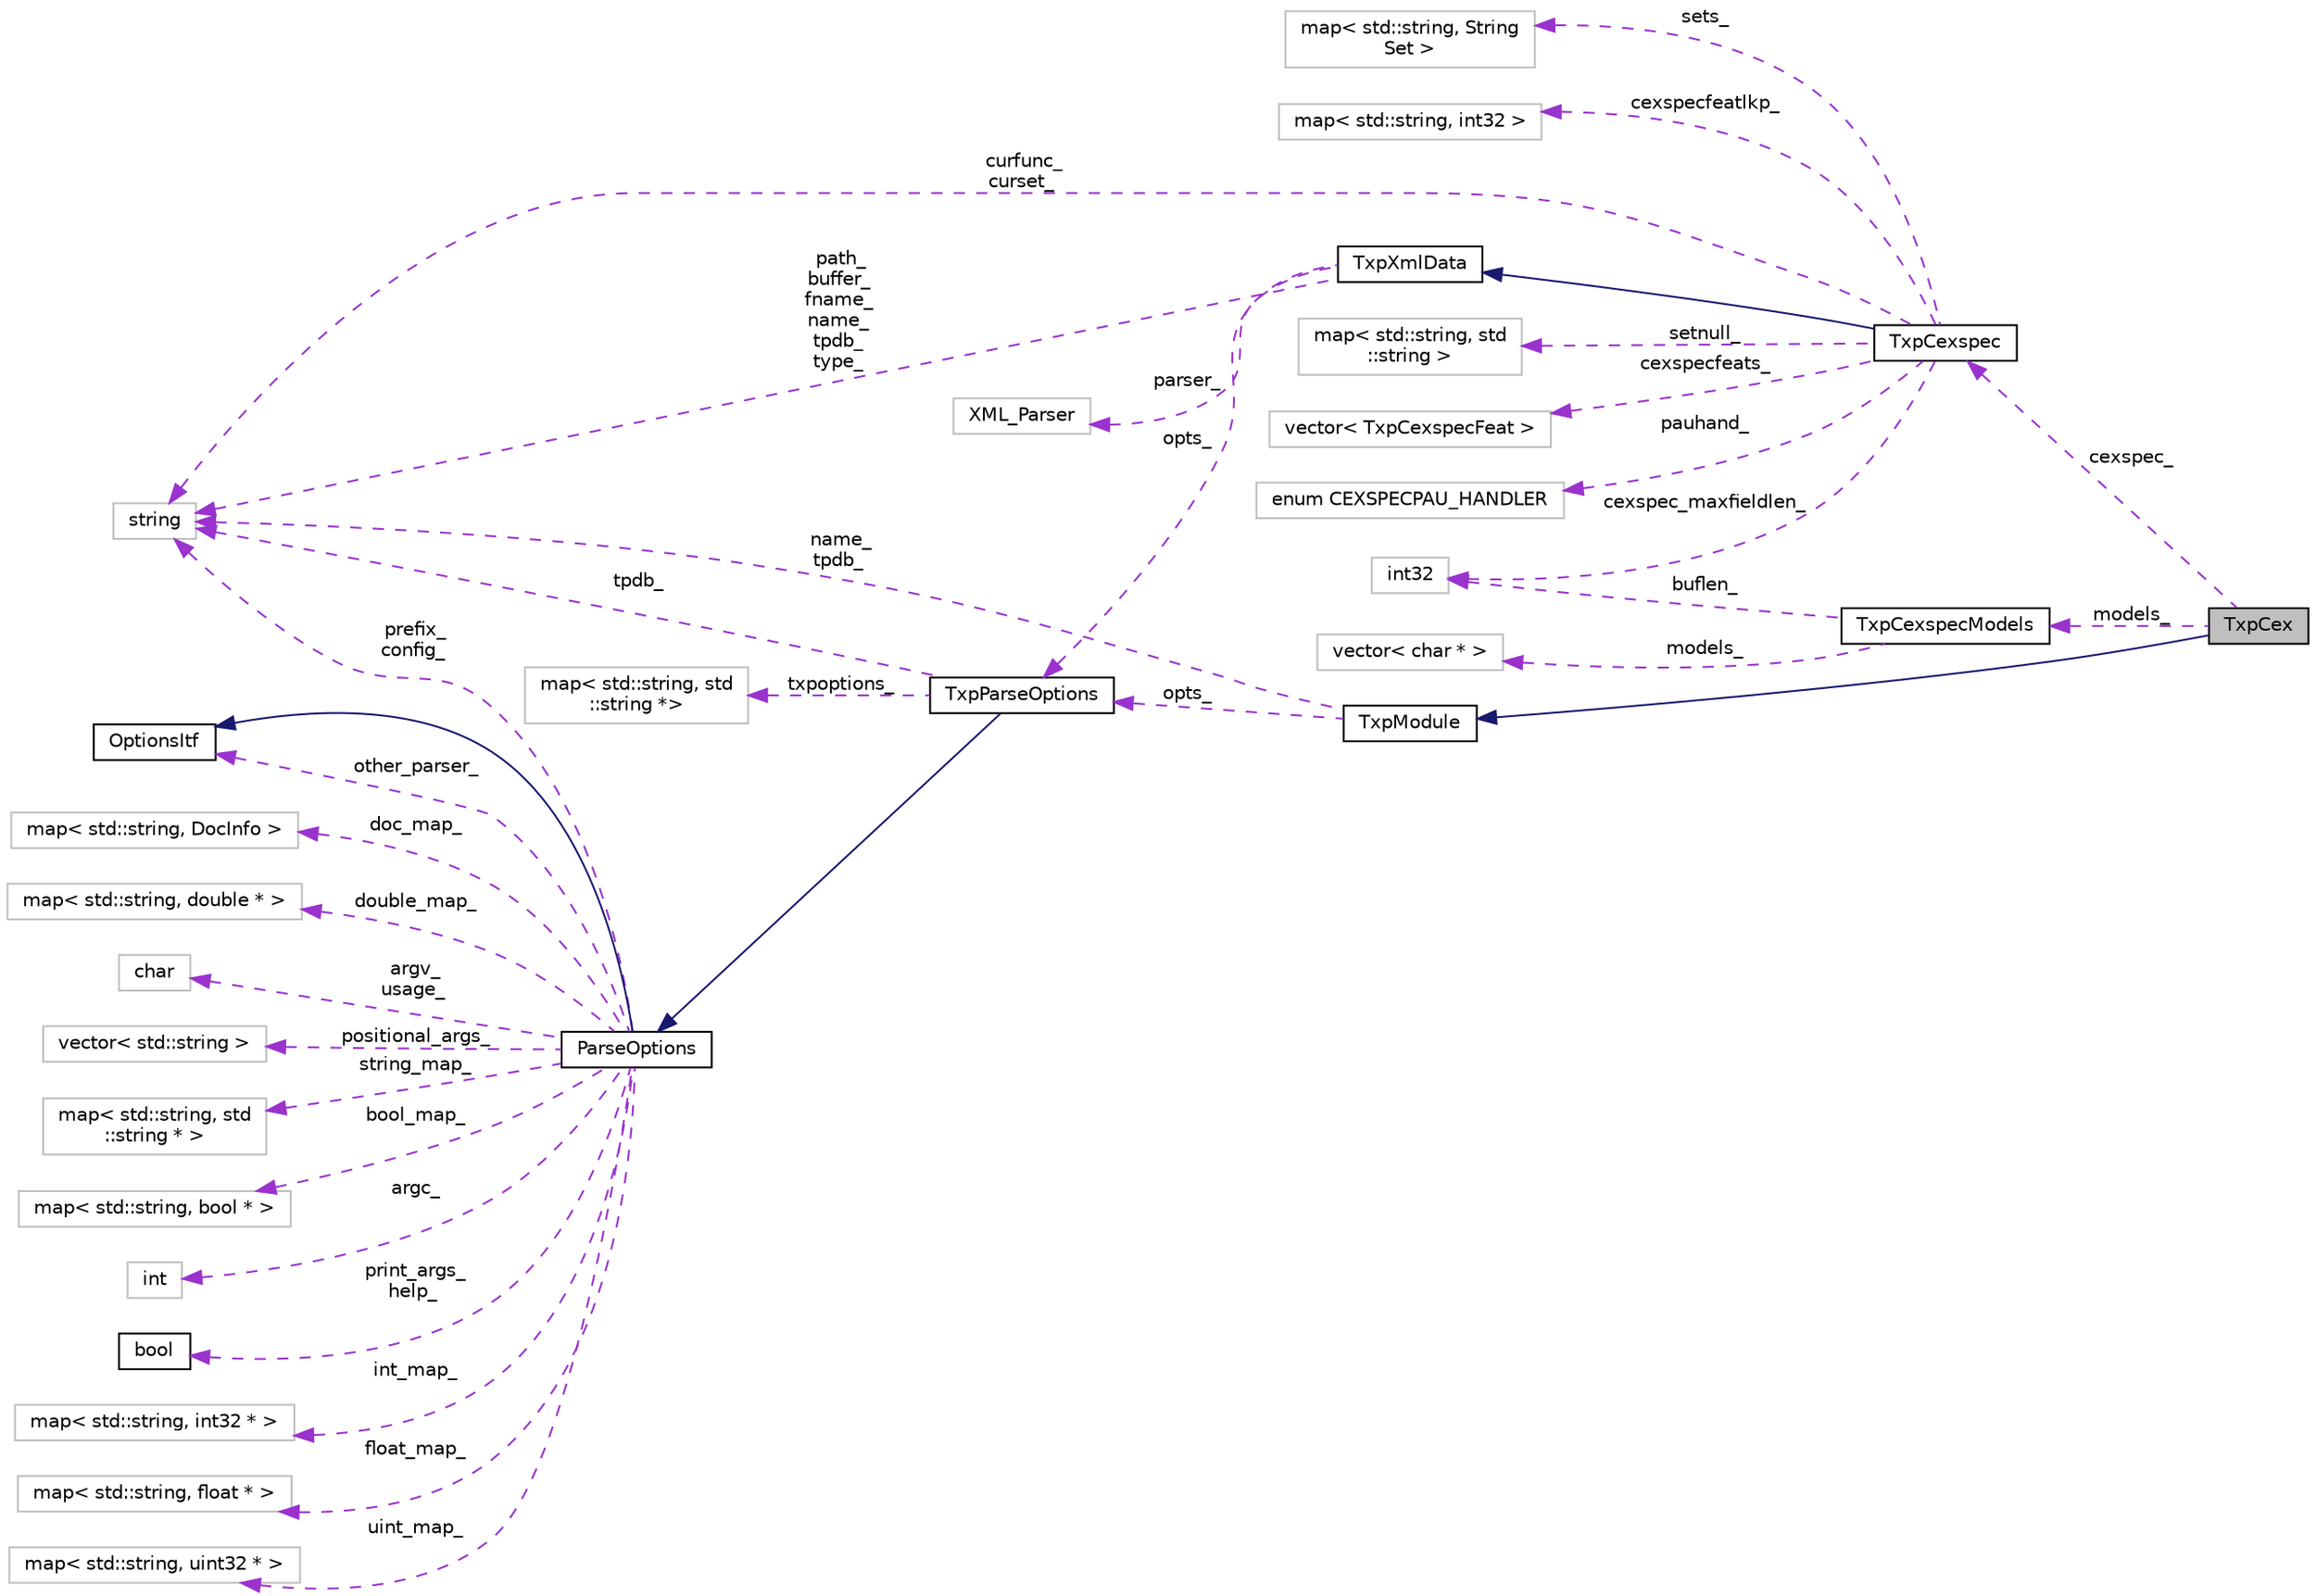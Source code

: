 digraph "TxpCex"
{
  edge [fontname="Helvetica",fontsize="10",labelfontname="Helvetica",labelfontsize="10"];
  node [fontname="Helvetica",fontsize="10",shape=record];
  rankdir="LR";
  Node2 [label="TxpCex",height=0.2,width=0.4,color="black", fillcolor="grey75", style="filled", fontcolor="black"];
  Node3 -> Node2 [dir="back",color="midnightblue",fontsize="10",style="solid",fontname="Helvetica"];
  Node3 [label="TxpModule",height=0.2,width=0.4,color="black", fillcolor="white", style="filled",URL="$classkaldi_1_1TxpModule.html",tooltip="Base class for all modules. "];
  Node4 -> Node3 [dir="back",color="darkorchid3",fontsize="10",style="dashed",label=" name_\ntpdb_" ,fontname="Helvetica"];
  Node4 [label="string",height=0.2,width=0.4,color="grey75", fillcolor="white", style="filled"];
  Node5 -> Node3 [dir="back",color="darkorchid3",fontsize="10",style="dashed",label=" opts_" ,fontname="Helvetica"];
  Node5 [label="TxpParseOptions",height=0.2,width=0.4,color="black", fillcolor="white", style="filled",URL="$classkaldi_1_1TxpParseOptions.html",tooltip="Class derived from standard ParseOptions in order to allow txp system to load a voice specific set of..."];
  Node6 -> Node5 [dir="back",color="midnightblue",fontsize="10",style="solid",fontname="Helvetica"];
  Node6 [label="ParseOptions",height=0.2,width=0.4,color="black", fillcolor="white", style="filled",URL="$classkaldi_1_1ParseOptions.html",tooltip="The class ParseOptions is for parsing command-line options; see Parsing command-line options for more..."];
  Node7 -> Node6 [dir="back",color="midnightblue",fontsize="10",style="solid",fontname="Helvetica"];
  Node7 [label="OptionsItf",height=0.2,width=0.4,color="black", fillcolor="white", style="filled",URL="$classkaldi_1_1OptionsItf.html"];
  Node7 -> Node6 [dir="back",color="darkorchid3",fontsize="10",style="dashed",label=" other_parser_" ,fontname="Helvetica"];
  Node8 -> Node6 [dir="back",color="darkorchid3",fontsize="10",style="dashed",label=" doc_map_" ,fontname="Helvetica"];
  Node8 [label="map\< std::string, DocInfo \>",height=0.2,width=0.4,color="grey75", fillcolor="white", style="filled"];
  Node9 -> Node6 [dir="back",color="darkorchid3",fontsize="10",style="dashed",label=" double_map_" ,fontname="Helvetica"];
  Node9 [label="map\< std::string, double * \>",height=0.2,width=0.4,color="grey75", fillcolor="white", style="filled"];
  Node10 -> Node6 [dir="back",color="darkorchid3",fontsize="10",style="dashed",label=" argv_\nusage_" ,fontname="Helvetica"];
  Node10 [label="char",height=0.2,width=0.4,color="grey75", fillcolor="white", style="filled"];
  Node11 -> Node6 [dir="back",color="darkorchid3",fontsize="10",style="dashed",label=" positional_args_" ,fontname="Helvetica"];
  Node11 [label="vector\< std::string \>",height=0.2,width=0.4,color="grey75", fillcolor="white", style="filled"];
  Node12 -> Node6 [dir="back",color="darkorchid3",fontsize="10",style="dashed",label=" string_map_" ,fontname="Helvetica"];
  Node12 [label="map\< std::string, std\l::string * \>",height=0.2,width=0.4,color="grey75", fillcolor="white", style="filled"];
  Node13 -> Node6 [dir="back",color="darkorchid3",fontsize="10",style="dashed",label=" bool_map_" ,fontname="Helvetica"];
  Node13 [label="map\< std::string, bool * \>",height=0.2,width=0.4,color="grey75", fillcolor="white", style="filled"];
  Node14 -> Node6 [dir="back",color="darkorchid3",fontsize="10",style="dashed",label=" argc_" ,fontname="Helvetica"];
  Node14 [label="int",height=0.2,width=0.4,color="grey75", fillcolor="white", style="filled"];
  Node4 -> Node6 [dir="back",color="darkorchid3",fontsize="10",style="dashed",label=" prefix_\nconfig_" ,fontname="Helvetica"];
  Node15 -> Node6 [dir="back",color="darkorchid3",fontsize="10",style="dashed",label=" print_args_\nhelp_" ,fontname="Helvetica"];
  Node15 [label="bool",height=0.2,width=0.4,color="black", fillcolor="white", style="filled",URL="$classbool.html"];
  Node16 -> Node6 [dir="back",color="darkorchid3",fontsize="10",style="dashed",label=" int_map_" ,fontname="Helvetica"];
  Node16 [label="map\< std::string, int32 * \>",height=0.2,width=0.4,color="grey75", fillcolor="white", style="filled"];
  Node17 -> Node6 [dir="back",color="darkorchid3",fontsize="10",style="dashed",label=" float_map_" ,fontname="Helvetica"];
  Node17 [label="map\< std::string, float * \>",height=0.2,width=0.4,color="grey75", fillcolor="white", style="filled"];
  Node18 -> Node6 [dir="back",color="darkorchid3",fontsize="10",style="dashed",label=" uint_map_" ,fontname="Helvetica"];
  Node18 [label="map\< std::string, uint32 * \>",height=0.2,width=0.4,color="grey75", fillcolor="white", style="filled"];
  Node19 -> Node5 [dir="back",color="darkorchid3",fontsize="10",style="dashed",label=" txpoptions_" ,fontname="Helvetica"];
  Node19 [label="map\< std::string, std\l::string *\>",height=0.2,width=0.4,color="grey75", fillcolor="white", style="filled"];
  Node4 -> Node5 [dir="back",color="darkorchid3",fontsize="10",style="dashed",label=" tpdb_" ,fontname="Helvetica"];
  Node20 -> Node2 [dir="back",color="darkorchid3",fontsize="10",style="dashed",label=" cexspec_" ,fontname="Helvetica"];
  Node20 [label="TxpCexspec",height=0.2,width=0.4,color="black", fillcolor="white", style="filled",URL="$classkaldi_1_1TxpCexspec.html"];
  Node21 -> Node20 [dir="back",color="midnightblue",fontsize="10",style="solid",fontname="Helvetica"];
  Node21 [label="TxpXmlData",height=0.2,width=0.4,color="black", fillcolor="white", style="filled",URL="$classkaldi_1_1TxpXmlData.html",tooltip="Base class for all objects which require voice data. "];
  Node22 -> Node21 [dir="back",color="darkorchid3",fontsize="10",style="dashed",label=" parser_" ,fontname="Helvetica"];
  Node22 [label="XML_Parser",height=0.2,width=0.4,color="grey75", fillcolor="white", style="filled"];
  Node4 -> Node21 [dir="back",color="darkorchid3",fontsize="10",style="dashed",label=" path_\nbuffer_\nfname_\nname_\ntpdb_\ntype_" ,fontname="Helvetica"];
  Node5 -> Node21 [dir="back",color="darkorchid3",fontsize="10",style="dashed",label=" opts_" ,fontname="Helvetica"];
  Node23 -> Node20 [dir="back",color="darkorchid3",fontsize="10",style="dashed",label=" setnull_" ,fontname="Helvetica"];
  Node23 [label="map\< std::string, std\l::string \>",height=0.2,width=0.4,color="grey75", fillcolor="white", style="filled"];
  Node24 -> Node20 [dir="back",color="darkorchid3",fontsize="10",style="dashed",label=" cexspecfeats_" ,fontname="Helvetica"];
  Node24 [label="vector\< TxpCexspecFeat \>",height=0.2,width=0.4,color="grey75", fillcolor="white", style="filled"];
  Node25 -> Node20 [dir="back",color="darkorchid3",fontsize="10",style="dashed",label=" pauhand_" ,fontname="Helvetica"];
  Node25 [label="enum CEXSPECPAU_HANDLER",height=0.2,width=0.4,color="grey75", fillcolor="white", style="filled"];
  Node4 -> Node20 [dir="back",color="darkorchid3",fontsize="10",style="dashed",label=" curfunc_\ncurset_" ,fontname="Helvetica"];
  Node26 -> Node20 [dir="back",color="darkorchid3",fontsize="10",style="dashed",label=" sets_" ,fontname="Helvetica"];
  Node26 [label="map\< std::string, String\lSet \>",height=0.2,width=0.4,color="grey75", fillcolor="white", style="filled"];
  Node27 -> Node20 [dir="back",color="darkorchid3",fontsize="10",style="dashed",label=" cexspecfeatlkp_" ,fontname="Helvetica"];
  Node27 [label="map\< std::string, int32 \>",height=0.2,width=0.4,color="grey75", fillcolor="white", style="filled"];
  Node28 -> Node20 [dir="back",color="darkorchid3",fontsize="10",style="dashed",label=" cexspec_maxfieldlen_" ,fontname="Helvetica"];
  Node28 [label="int32",height=0.2,width=0.4,color="grey75", fillcolor="white", style="filled"];
  Node29 -> Node2 [dir="back",color="darkorchid3",fontsize="10",style="dashed",label=" models_" ,fontname="Helvetica"];
  Node29 [label="TxpCexspecModels",height=0.2,width=0.4,color="black", fillcolor="white", style="filled",URL="$classkaldi_1_1TxpCexspecModels.html"];
  Node30 -> Node29 [dir="back",color="darkorchid3",fontsize="10",style="dashed",label=" models_" ,fontname="Helvetica"];
  Node30 [label="vector\< char * \>",height=0.2,width=0.4,color="grey75", fillcolor="white", style="filled"];
  Node28 -> Node29 [dir="back",color="darkorchid3",fontsize="10",style="dashed",label=" buflen_" ,fontname="Helvetica"];
}
